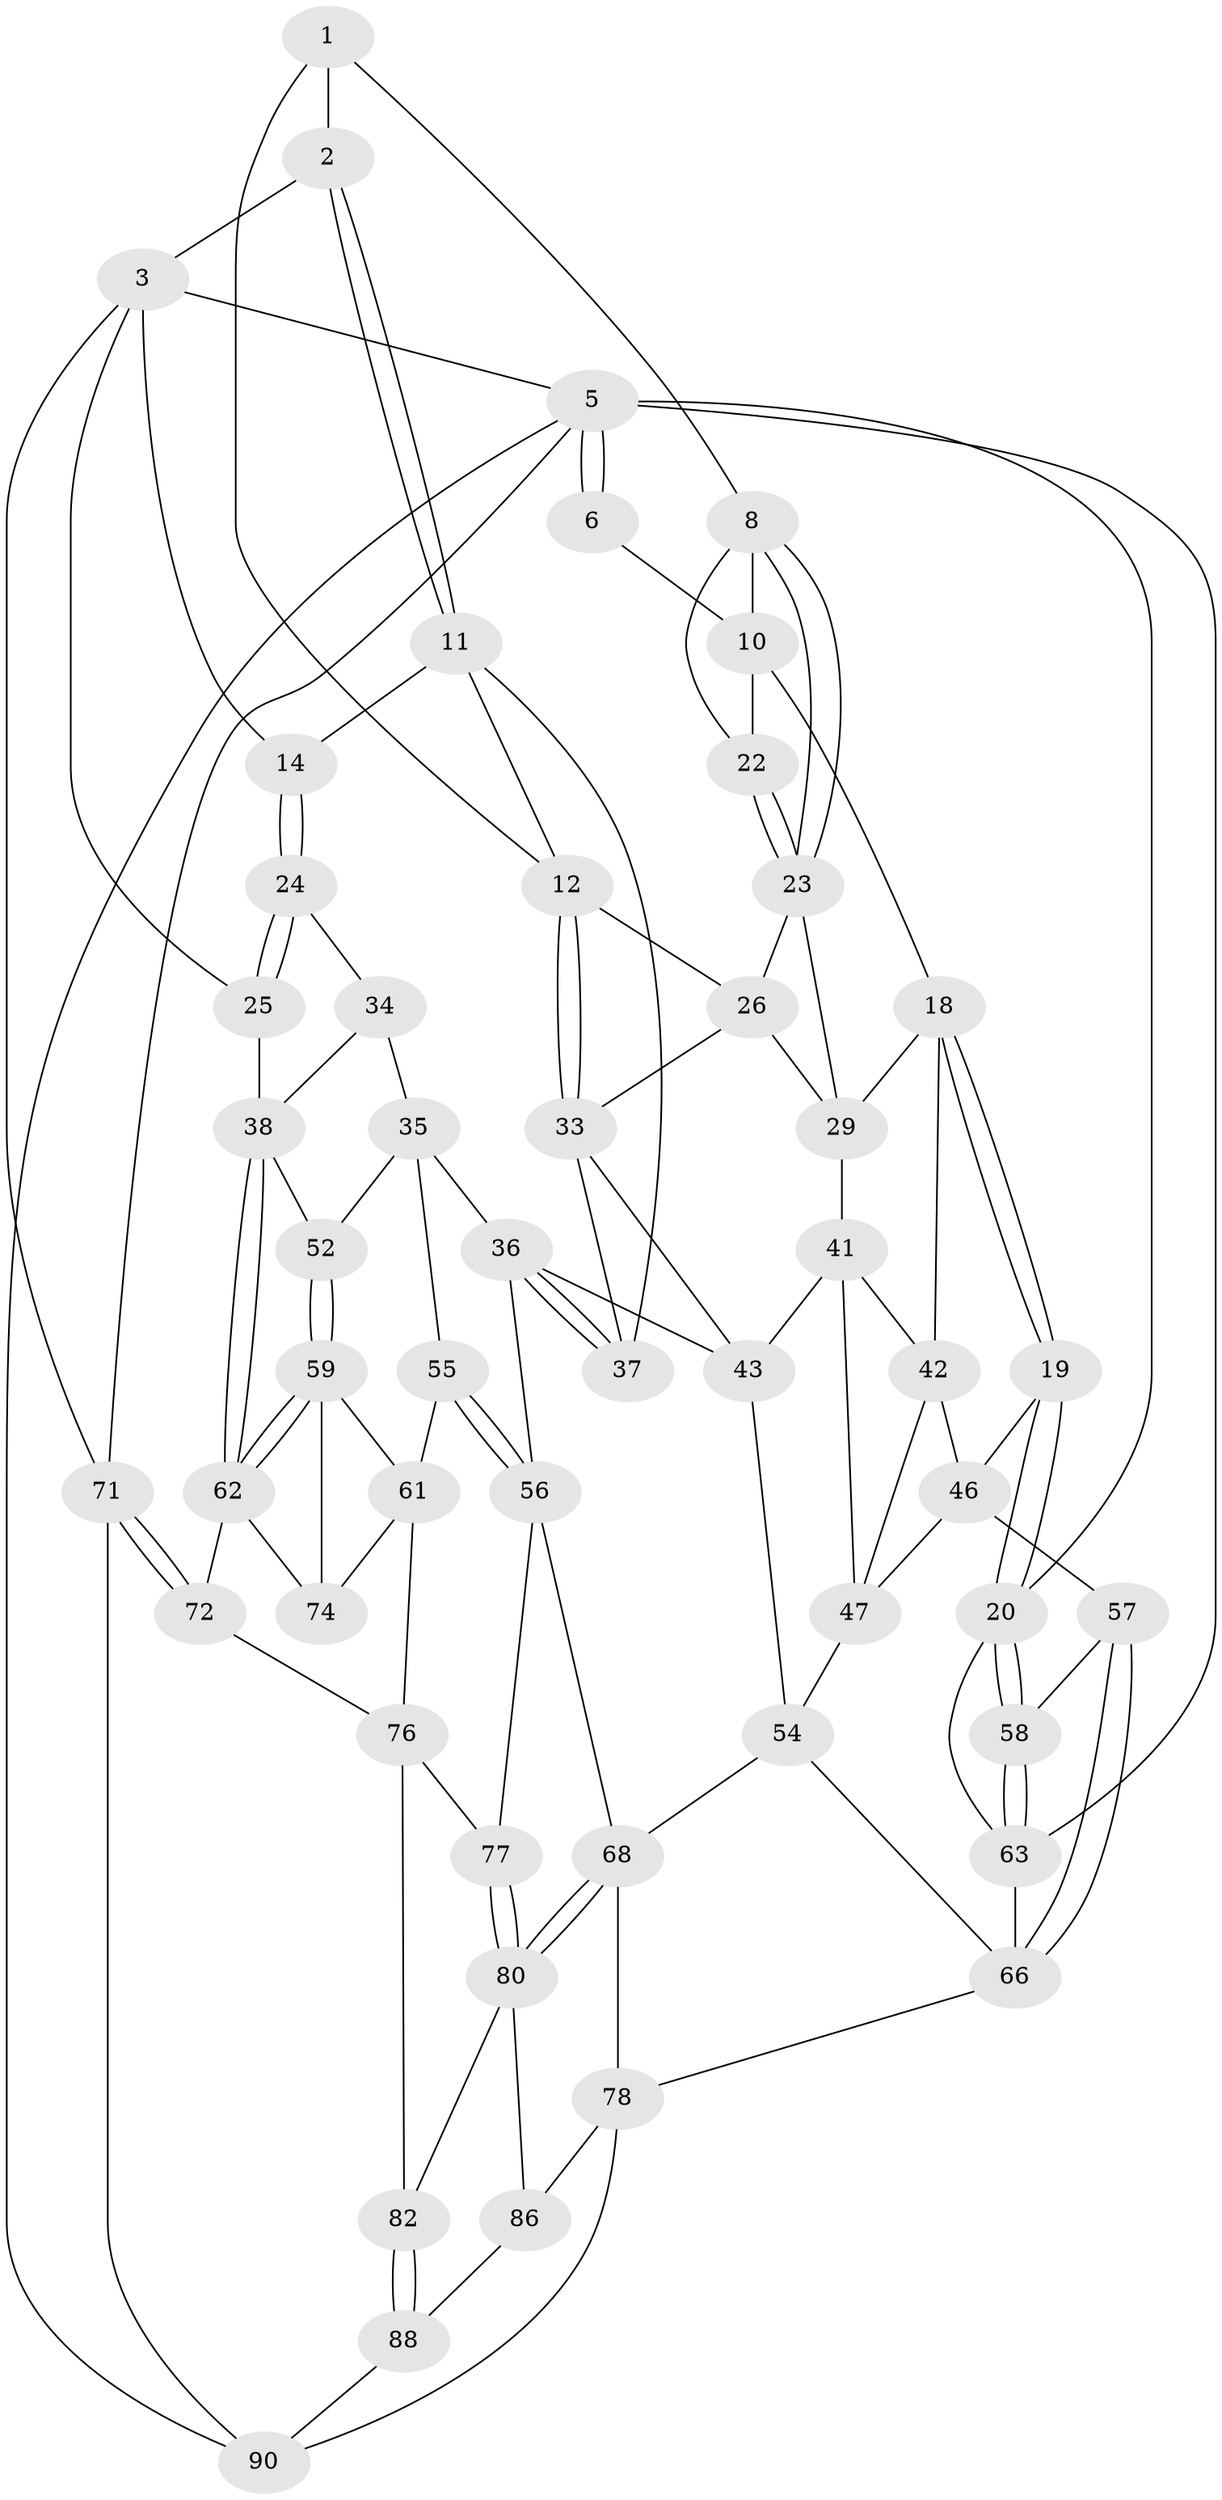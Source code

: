 // Generated by graph-tools (version 1.1) at 2025/52/02/27/25 19:52:36]
// undirected, 53 vertices, 118 edges
graph export_dot {
graph [start="1"]
  node [color=gray90,style=filled];
  1 [pos="+0.4386262452578302+0",super="+7"];
  2 [pos="+0.7337440822717534+0"];
  3 [pos="+0.7609316897424179+0",super="+4"];
  5 [pos="+0+0",super="+85"];
  6 [pos="+0.049566035198126274+0"];
  8 [pos="+0.39074907641033557+0.06409640893746066",super="+9"];
  10 [pos="+0.19551467137910866+0.011783429593900706",super="+17"];
  11 [pos="+0.5905357208024878+0.1648316845646976",super="+16"];
  12 [pos="+0.5195800702159992+0.1541702708426002",super="+13"];
  14 [pos="+0.8268174620839377+0.07181286676287145",super="+15"];
  18 [pos="+0.07434880778976784+0.23885810592705403",super="+30"];
  19 [pos="+0+0.27453784359985844"];
  20 [pos="+0+0.2768254265102659",super="+21"];
  22 [pos="+0.20505561207236583+0.13297164461260436"];
  23 [pos="+0.28687580327218437+0.18079814304377484",super="+27"];
  24 [pos="+0.9760013546131588+0.14251616748045853",super="+28"];
  25 [pos="+1+0.0482736575716145"];
  26 [pos="+0.4130064201144358+0.18975665030866062",super="+31"];
  29 [pos="+0.29608212799525707+0.21509546275633695",super="+32"];
  33 [pos="+0.43162772727718024+0.3420065748395197",super="+40"];
  34 [pos="+0.8842254354986078+0.29505555494922153"];
  35 [pos="+0.7547008966732661+0.3238886639312133",super="+53"];
  36 [pos="+0.7013897442339659+0.3179863925215804",super="+48"];
  37 [pos="+0.6686274663310099+0.25872137060576705"];
  38 [pos="+1+0.4077270097225475",super="+39"];
  41 [pos="+0.30810922621039355+0.3349739305947173",super="+44"];
  42 [pos="+0.25152248614292416+0.31706683932161467",super="+45"];
  43 [pos="+0.4454253955051181+0.3926579794174005",super="+49"];
  46 [pos="+0.16457897243490366+0.4026982785984587",super="+51"];
  47 [pos="+0.29469419423527804+0.45570819933062945",super="+50"];
  52 [pos="+0.9252663110078446+0.45736390930405024"];
  54 [pos="+0.4024664818585898+0.6253577497460355",super="+65"];
  55 [pos="+0.7457993049094314+0.5956382259876133"];
  56 [pos="+0.7254118056041213+0.5940626737709768",super="+67"];
  57 [pos="+0.17189350333671638+0.5197435113630958"];
  58 [pos="+0.12196894353330058+0.5237000127827707"];
  59 [pos="+0.9047836804397911+0.523220838533406",super="+60"];
  61 [pos="+0.7589360087705568+0.5994571821485806",super="+75"];
  62 [pos="+1+0.6687057678414583",super="+73"];
  63 [pos="+0+0.8424834539533032",super="+64"];
  66 [pos="+0.2082301228346339+0.6828884072580662",super="+70"];
  68 [pos="+0.5297434345658428+0.7507499553446013",super="+69"];
  71 [pos="+1+1",super="+89"];
  72 [pos="+1+0.8504632428883078",super="+84"];
  74 [pos="+0.9754734989055479+0.7151787036159636"];
  76 [pos="+0.8071388948612311+0.7865678417220949",super="+81"];
  77 [pos="+0.7311851913759857+0.7621006798399684"];
  78 [pos="+0.49421490040059163+0.7965600582125343",super="+79"];
  80 [pos="+0.7385636254072794+0.8316699431933919",super="+83"];
  82 [pos="+0.7794774262193078+0.8858395386550937"];
  86 [pos="+0.610314512880717+0.8427523792751414",super="+87"];
  88 [pos="+0.7703088815453425+0.8969218388438442",super="+91"];
  90 [pos="+0.633894787585979+1",super="+92"];
  1 -- 2;
  1 -- 8;
  1 -- 12;
  2 -- 3;
  2 -- 11;
  2 -- 11;
  3 -- 14;
  3 -- 25;
  3 -- 5;
  3 -- 71;
  5 -- 6;
  5 -- 6;
  5 -- 63;
  5 -- 71;
  5 -- 20;
  5 -- 90;
  6 -- 10;
  8 -- 23;
  8 -- 23;
  8 -- 10;
  8 -- 22;
  10 -- 18;
  10 -- 22;
  11 -- 12;
  11 -- 37;
  11 -- 14;
  12 -- 33;
  12 -- 33;
  12 -- 26;
  14 -- 24 [weight=2];
  14 -- 24;
  18 -- 19;
  18 -- 19;
  18 -- 42;
  18 -- 29;
  19 -- 20;
  19 -- 20;
  19 -- 46;
  20 -- 58;
  20 -- 58;
  20 -- 63;
  22 -- 23;
  22 -- 23;
  23 -- 26;
  23 -- 29;
  24 -- 25;
  24 -- 25;
  24 -- 34;
  25 -- 38;
  26 -- 33;
  26 -- 29;
  29 -- 41;
  33 -- 43;
  33 -- 37;
  34 -- 35;
  34 -- 38;
  35 -- 36;
  35 -- 52;
  35 -- 55;
  36 -- 37;
  36 -- 37;
  36 -- 56;
  36 -- 43;
  38 -- 62;
  38 -- 62;
  38 -- 52;
  41 -- 42;
  41 -- 43;
  41 -- 47;
  42 -- 46;
  42 -- 47;
  43 -- 54;
  46 -- 57;
  46 -- 47;
  47 -- 54;
  52 -- 59;
  52 -- 59;
  54 -- 66;
  54 -- 68;
  55 -- 56;
  55 -- 56;
  55 -- 61;
  56 -- 68;
  56 -- 77;
  57 -- 58;
  57 -- 66;
  57 -- 66;
  58 -- 63;
  58 -- 63;
  59 -- 62;
  59 -- 62;
  59 -- 74;
  59 -- 61;
  61 -- 74;
  61 -- 76;
  62 -- 72;
  62 -- 74;
  63 -- 66;
  66 -- 78;
  68 -- 80;
  68 -- 80;
  68 -- 78;
  71 -- 72 [weight=2];
  71 -- 72;
  71 -- 90;
  72 -- 76;
  76 -- 77;
  76 -- 82;
  77 -- 80;
  77 -- 80;
  78 -- 86;
  78 -- 90;
  80 -- 82;
  80 -- 86;
  82 -- 88;
  82 -- 88;
  86 -- 88 [weight=2];
  88 -- 90;
}
